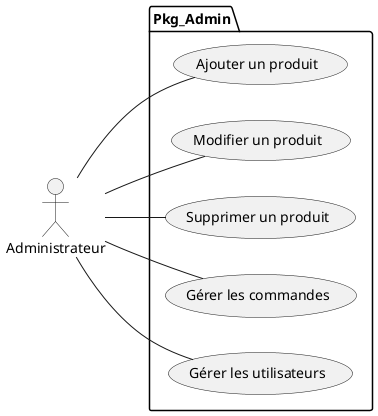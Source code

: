 @startuml
package Pkg_Admin {
    usecase "Ajouter un produit" as UC1
    usecase "Modifier un produit" as UC2
    usecase "Supprimer un produit" as UC3
    usecase "Gérer les commandes" as UC4
    usecase "Gérer les utilisateurs" as UC5
}

actor Administrateur

left to right direction
Administrateur -- UC1
Administrateur -- UC2
Administrateur -- UC3
Administrateur -- UC4
Administrateur -- UC5

@enduml
